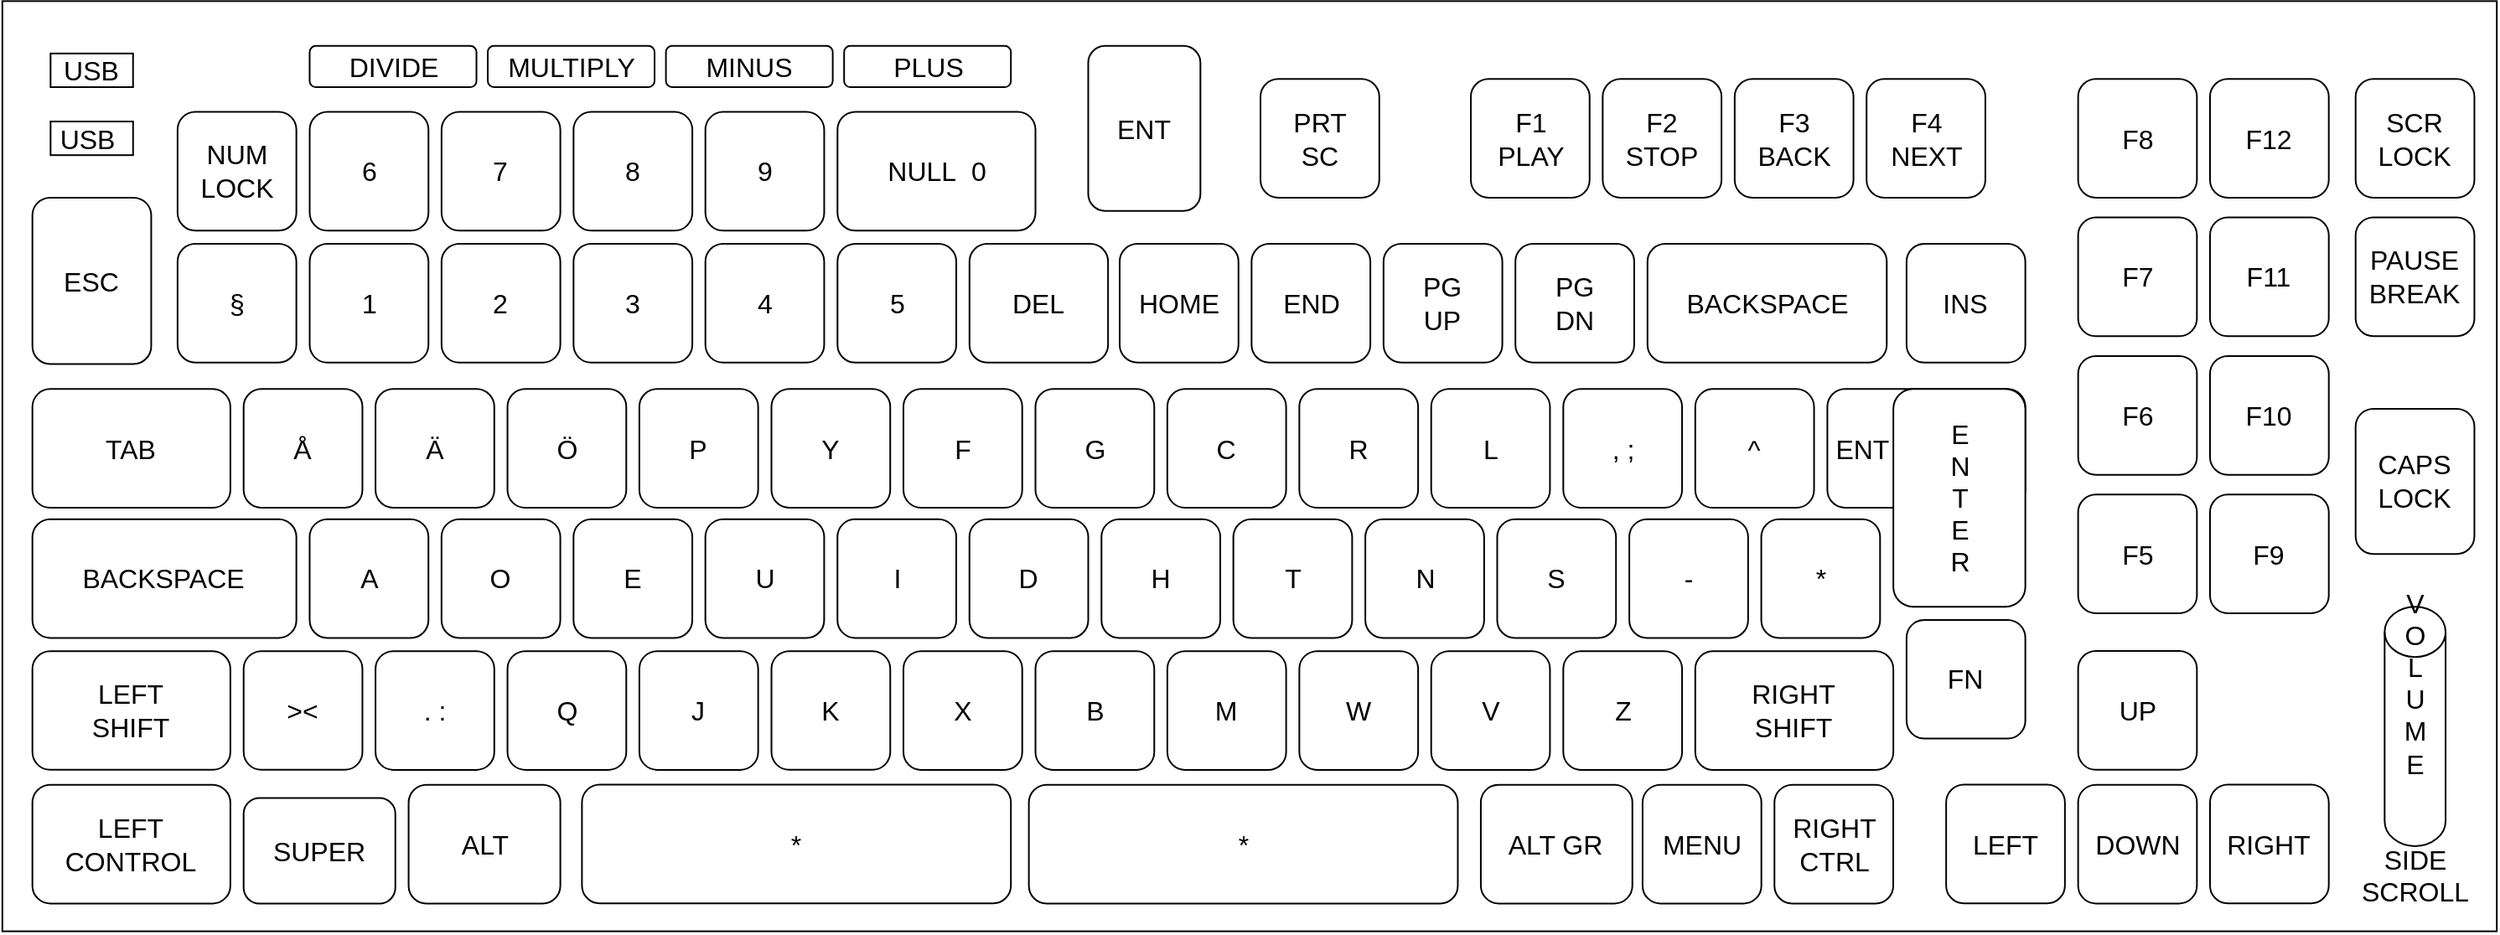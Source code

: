 <mxfile version="21.0.8" type="github">
  <diagram name="Page-1" id="JS-cLpcxclalIU3ONohO">
    <mxGraphModel dx="770" dy="437" grid="1" gridSize="3.937" guides="1" tooltips="1" connect="1" arrows="1" fold="1" page="1" pageScale="1" pageWidth="3300" pageHeight="2339" math="0" shadow="0">
      <root>
        <mxCell id="0" />
        <mxCell id="1" parent="0" />
        <mxCell id="Pk6OdRl_OsFUWsNNm7xF-214" value="" style="rounded=0;whiteSpace=wrap;html=1;fontSize=16;" vertex="1" parent="1">
          <mxGeometry x="224.41" y="145.67" width="1488.19" height="555.12" as="geometry" />
        </mxCell>
        <mxCell id="Pk6OdRl_OsFUWsNNm7xF-215" value="9" style="rounded=1;whiteSpace=wrap;html=1;fontSize=16;" vertex="1" parent="1">
          <mxGeometry x="643.847" y="211.807" width="70.87" height="70.87" as="geometry" />
        </mxCell>
        <mxCell id="Pk6OdRl_OsFUWsNNm7xF-216" value="8" style="rounded=1;whiteSpace=wrap;html=1;fontSize=16;" vertex="1" parent="1">
          <mxGeometry x="565.174" y="211.804" width="70.87" height="70.87" as="geometry" />
        </mxCell>
        <mxCell id="Pk6OdRl_OsFUWsNNm7xF-217" value="7" style="rounded=1;whiteSpace=wrap;html=1;fontSize=16;" vertex="1" parent="1">
          <mxGeometry x="486.431" y="211.801" width="70.87" height="70.87" as="geometry" />
        </mxCell>
        <mxCell id="Pk6OdRl_OsFUWsNNm7xF-218" value="6" style="rounded=1;whiteSpace=wrap;html=1;fontSize=16;" vertex="1" parent="1">
          <mxGeometry x="407.758" y="211.798" width="70.87" height="70.87" as="geometry" />
        </mxCell>
        <mxCell id="Pk6OdRl_OsFUWsNNm7xF-219" value="4" style="rounded=1;whiteSpace=wrap;html=1;fontSize=16;" vertex="1" parent="1">
          <mxGeometry x="643.844" y="290.544" width="70.87" height="70.87" as="geometry" />
        </mxCell>
        <mxCell id="Pk6OdRl_OsFUWsNNm7xF-220" value="3" style="rounded=1;whiteSpace=wrap;html=1;fontSize=16;" vertex="1" parent="1">
          <mxGeometry x="565.171" y="290.541" width="70.87" height="70.87" as="geometry" />
        </mxCell>
        <mxCell id="Pk6OdRl_OsFUWsNNm7xF-221" value="2" style="rounded=1;whiteSpace=wrap;html=1;fontSize=16;" vertex="1" parent="1">
          <mxGeometry x="486.428" y="290.538" width="70.87" height="70.87" as="geometry" />
        </mxCell>
        <mxCell id="Pk6OdRl_OsFUWsNNm7xF-222" value="1" style="rounded=1;whiteSpace=wrap;html=1;fontSize=16;" vertex="1" parent="1">
          <mxGeometry x="407.755" y="290.535" width="70.87" height="70.87" as="geometry" />
        </mxCell>
        <mxCell id="Pk6OdRl_OsFUWsNNm7xF-223" value="5" style="rounded=1;whiteSpace=wrap;html=1;fontSize=16;" vertex="1" parent="1">
          <mxGeometry x="722.652" y="290.532" width="70.87" height="70.87" as="geometry" />
        </mxCell>
        <mxCell id="Pk6OdRl_OsFUWsNNm7xF-224" value="NULL&amp;nbsp; 0" style="rounded=1;whiteSpace=wrap;html=1;fontSize=16;" vertex="1" parent="1">
          <mxGeometry x="722.65" y="211.79" width="118.11" height="70.86" as="geometry" />
        </mxCell>
        <mxCell id="Pk6OdRl_OsFUWsNNm7xF-225" value="DEL" style="rounded=1;whiteSpace=wrap;html=1;fontSize=16;" vertex="1" parent="1">
          <mxGeometry x="801.4" y="290.51" width="82.67" height="70.87" as="geometry" />
        </mxCell>
        <mxCell id="Pk6OdRl_OsFUWsNNm7xF-226" value="P" style="rounded=1;whiteSpace=wrap;html=1;fontSize=16;" vertex="1" parent="1">
          <mxGeometry x="604.441" y="377.161" width="70.87" height="70.87" as="geometry" />
        </mxCell>
        <mxCell id="Pk6OdRl_OsFUWsNNm7xF-227" value="Ö" style="rounded=1;whiteSpace=wrap;html=1;fontSize=16;" vertex="1" parent="1">
          <mxGeometry x="525.768" y="377.158" width="70.87" height="70.87" as="geometry" />
        </mxCell>
        <mxCell id="Pk6OdRl_OsFUWsNNm7xF-228" value="Ä" style="rounded=1;whiteSpace=wrap;html=1;fontSize=16;" vertex="1" parent="1">
          <mxGeometry x="447.025" y="377.155" width="70.87" height="70.87" as="geometry" />
        </mxCell>
        <mxCell id="Pk6OdRl_OsFUWsNNm7xF-229" value="Å" style="rounded=1;whiteSpace=wrap;html=1;fontSize=16;" vertex="1" parent="1">
          <mxGeometry x="368.352" y="377.152" width="70.87" height="70.87" as="geometry" />
        </mxCell>
        <mxCell id="Pk6OdRl_OsFUWsNNm7xF-230" value="Y" style="rounded=1;whiteSpace=wrap;html=1;fontSize=16;" vertex="1" parent="1">
          <mxGeometry x="683.249" y="377.149" width="70.87" height="70.87" as="geometry" />
        </mxCell>
        <mxCell id="Pk6OdRl_OsFUWsNNm7xF-231" value="F" style="rounded=1;whiteSpace=wrap;html=1;fontSize=16;" vertex="1" parent="1">
          <mxGeometry x="761.986" y="377.166" width="70.87" height="70.87" as="geometry" />
        </mxCell>
        <mxCell id="Pk6OdRl_OsFUWsNNm7xF-232" value="L" style="rounded=1;whiteSpace=wrap;html=1;fontSize=16;" vertex="1" parent="1">
          <mxGeometry x="1076.848" y="377.178" width="70.87" height="70.87" as="geometry" />
        </mxCell>
        <mxCell id="Pk6OdRl_OsFUWsNNm7xF-233" value="R" style="rounded=1;whiteSpace=wrap;html=1;fontSize=16;" vertex="1" parent="1">
          <mxGeometry x="998.175" y="377.175" width="70.87" height="70.87" as="geometry" />
        </mxCell>
        <mxCell id="Pk6OdRl_OsFUWsNNm7xF-234" value="C" style="rounded=1;whiteSpace=wrap;html=1;fontSize=16;" vertex="1" parent="1">
          <mxGeometry x="919.432" y="377.172" width="70.87" height="70.87" as="geometry" />
        </mxCell>
        <mxCell id="Pk6OdRl_OsFUWsNNm7xF-235" value="G" style="rounded=1;whiteSpace=wrap;html=1;fontSize=16;" vertex="1" parent="1">
          <mxGeometry x="840.759" y="377.169" width="70.87" height="70.87" as="geometry" />
        </mxCell>
        <mxCell id="Pk6OdRl_OsFUWsNNm7xF-236" value=", ;" style="rounded=1;whiteSpace=wrap;html=1;fontSize=16;" vertex="1" parent="1">
          <mxGeometry x="1155.656" y="377.166" width="70.87" height="70.87" as="geometry" />
        </mxCell>
        <mxCell id="Pk6OdRl_OsFUWsNNm7xF-237" value="^" style="rounded=1;whiteSpace=wrap;html=1;fontSize=16;" vertex="1" parent="1">
          <mxGeometry x="1234.393" y="377.183" width="70.87" height="70.87" as="geometry" />
        </mxCell>
        <mxCell id="Pk6OdRl_OsFUWsNNm7xF-238" value="PG&lt;br&gt;DN" style="rounded=1;whiteSpace=wrap;html=1;fontSize=16;" vertex="1" parent="1">
          <mxGeometry x="1127.095" y="290.525" width="70.87" height="70.87" as="geometry" />
        </mxCell>
        <mxCell id="Pk6OdRl_OsFUWsNNm7xF-239" value="PG&lt;br&gt;UP" style="rounded=1;whiteSpace=wrap;html=1;fontSize=16;" vertex="1" parent="1">
          <mxGeometry x="1048.422" y="290.522" width="70.87" height="70.87" as="geometry" />
        </mxCell>
        <mxCell id="Pk6OdRl_OsFUWsNNm7xF-240" value="END" style="rounded=1;whiteSpace=wrap;html=1;fontSize=16;" vertex="1" parent="1">
          <mxGeometry x="969.679" y="290.519" width="70.87" height="70.87" as="geometry" />
        </mxCell>
        <mxCell id="Pk6OdRl_OsFUWsNNm7xF-241" value="HOME" style="rounded=1;whiteSpace=wrap;html=1;fontSize=16;" vertex="1" parent="1">
          <mxGeometry x="891.006" y="290.516" width="70.87" height="70.87" as="geometry" />
        </mxCell>
        <mxCell id="Pk6OdRl_OsFUWsNNm7xF-242" value="BACKSPACE" style="rounded=1;whiteSpace=wrap;html=1;fontSize=16;" vertex="1" parent="1">
          <mxGeometry x="1205.9" y="290.51" width="142.74" height="70.87" as="geometry" />
        </mxCell>
        <mxCell id="Pk6OdRl_OsFUWsNNm7xF-243" value="INS" style="rounded=1;whiteSpace=wrap;html=1;fontSize=16;" vertex="1" parent="1">
          <mxGeometry x="1360.46" y="290.54" width="70.86" height="70.87" as="geometry" />
        </mxCell>
        <mxCell id="Pk6OdRl_OsFUWsNNm7xF-244" value="TAB" style="rounded=1;whiteSpace=wrap;html=1;fontSize=16;" vertex="1" parent="1">
          <mxGeometry x="242.34" y="377.18" width="118.11" height="70.87" as="geometry" />
        </mxCell>
        <mxCell id="Pk6OdRl_OsFUWsNNm7xF-245" value="DIVIDE" style="rounded=1;whiteSpace=wrap;html=1;fontSize=16;" vertex="1" parent="1">
          <mxGeometry x="407.74" y="172.43" width="99.52" height="24.57" as="geometry" />
        </mxCell>
        <mxCell id="Pk6OdRl_OsFUWsNNm7xF-246" value="ENT" style="rounded=1;whiteSpace=wrap;html=1;fontSize=16;" vertex="1" parent="1">
          <mxGeometry x="872.24" y="172.42" width="66.93" height="98.42" as="geometry" />
        </mxCell>
        <mxCell id="Pk6OdRl_OsFUWsNNm7xF-247" value="U" style="rounded=1;whiteSpace=wrap;html=1;fontSize=16;" vertex="1" parent="1">
          <mxGeometry x="643.828" y="454.838" width="70.87" height="70.87" as="geometry" />
        </mxCell>
        <mxCell id="Pk6OdRl_OsFUWsNNm7xF-248" value="E" style="rounded=1;whiteSpace=wrap;html=1;fontSize=16;" vertex="1" parent="1">
          <mxGeometry x="565.155" y="454.835" width="70.87" height="70.87" as="geometry" />
        </mxCell>
        <mxCell id="Pk6OdRl_OsFUWsNNm7xF-249" value="O" style="rounded=1;whiteSpace=wrap;html=1;fontSize=16;" vertex="1" parent="1">
          <mxGeometry x="486.412" y="454.832" width="70.87" height="70.87" as="geometry" />
        </mxCell>
        <mxCell id="Pk6OdRl_OsFUWsNNm7xF-250" value="A" style="rounded=1;whiteSpace=wrap;html=1;fontSize=16;" vertex="1" parent="1">
          <mxGeometry x="407.739" y="454.829" width="70.87" height="70.87" as="geometry" />
        </mxCell>
        <mxCell id="Pk6OdRl_OsFUWsNNm7xF-251" value="I" style="rounded=1;whiteSpace=wrap;html=1;fontSize=16;" vertex="1" parent="1">
          <mxGeometry x="722.636" y="454.826" width="70.87" height="70.87" as="geometry" />
        </mxCell>
        <mxCell id="Pk6OdRl_OsFUWsNNm7xF-252" value="D" style="rounded=1;whiteSpace=wrap;html=1;fontSize=16;" vertex="1" parent="1">
          <mxGeometry x="801.373" y="454.843" width="70.87" height="70.87" as="geometry" />
        </mxCell>
        <mxCell id="Pk6OdRl_OsFUWsNNm7xF-253" value="S" style="rounded=1;whiteSpace=wrap;html=1;fontSize=16;" vertex="1" parent="1">
          <mxGeometry x="1116.235" y="454.855" width="70.87" height="70.87" as="geometry" />
        </mxCell>
        <mxCell id="Pk6OdRl_OsFUWsNNm7xF-254" value="N" style="rounded=1;whiteSpace=wrap;html=1;fontSize=16;" vertex="1" parent="1">
          <mxGeometry x="1037.562" y="454.852" width="70.87" height="70.87" as="geometry" />
        </mxCell>
        <mxCell id="Pk6OdRl_OsFUWsNNm7xF-255" value="T" style="rounded=1;whiteSpace=wrap;html=1;fontSize=16;" vertex="1" parent="1">
          <mxGeometry x="958.819" y="454.849" width="70.87" height="70.87" as="geometry" />
        </mxCell>
        <mxCell id="Pk6OdRl_OsFUWsNNm7xF-256" value="H" style="rounded=1;whiteSpace=wrap;html=1;fontSize=16;" vertex="1" parent="1">
          <mxGeometry x="880.146" y="454.846" width="70.87" height="70.87" as="geometry" />
        </mxCell>
        <mxCell id="Pk6OdRl_OsFUWsNNm7xF-257" value="-" style="rounded=1;whiteSpace=wrap;html=1;fontSize=16;" vertex="1" parent="1">
          <mxGeometry x="1195.043" y="454.843" width="70.87" height="70.87" as="geometry" />
        </mxCell>
        <mxCell id="Pk6OdRl_OsFUWsNNm7xF-258" value="*" style="rounded=1;whiteSpace=wrap;html=1;fontSize=16;" vertex="1" parent="1">
          <mxGeometry x="1273.78" y="454.86" width="70.87" height="70.87" as="geometry" />
        </mxCell>
        <mxCell id="Pk6OdRl_OsFUWsNNm7xF-259" value="BACKSPACE" style="rounded=1;whiteSpace=wrap;html=1;fontSize=16;" vertex="1" parent="1">
          <mxGeometry x="242.34" y="454.86" width="157.48" height="70.83" as="geometry" />
        </mxCell>
        <mxCell id="Pk6OdRl_OsFUWsNNm7xF-260" value="J" style="rounded=1;whiteSpace=wrap;html=1;fontSize=16;" vertex="1" parent="1">
          <mxGeometry x="604.445" y="533.575" width="70.87" height="70.87" as="geometry" />
        </mxCell>
        <mxCell id="Pk6OdRl_OsFUWsNNm7xF-261" value="Q" style="rounded=1;whiteSpace=wrap;html=1;fontSize=16;" vertex="1" parent="1">
          <mxGeometry x="525.772" y="533.572" width="70.87" height="70.87" as="geometry" />
        </mxCell>
        <mxCell id="Pk6OdRl_OsFUWsNNm7xF-262" value=". :" style="rounded=1;whiteSpace=wrap;html=1;fontSize=16;" vertex="1" parent="1">
          <mxGeometry x="447.029" y="533.569" width="70.87" height="70.87" as="geometry" />
        </mxCell>
        <mxCell id="Pk6OdRl_OsFUWsNNm7xF-263" value="&amp;gt;&amp;lt;" style="rounded=1;whiteSpace=wrap;html=1;fontSize=16;" vertex="1" parent="1">
          <mxGeometry x="368.356" y="533.566" width="70.87" height="70.87" as="geometry" />
        </mxCell>
        <mxCell id="Pk6OdRl_OsFUWsNNm7xF-264" value="K" style="rounded=1;whiteSpace=wrap;html=1;fontSize=16;" vertex="1" parent="1">
          <mxGeometry x="683.253" y="533.563" width="70.87" height="70.87" as="geometry" />
        </mxCell>
        <mxCell id="Pk6OdRl_OsFUWsNNm7xF-265" value="X" style="rounded=1;whiteSpace=wrap;html=1;fontSize=16;" vertex="1" parent="1">
          <mxGeometry x="761.99" y="533.58" width="70.87" height="70.87" as="geometry" />
        </mxCell>
        <mxCell id="Pk6OdRl_OsFUWsNNm7xF-266" value="V" style="rounded=1;whiteSpace=wrap;html=1;fontSize=16;" vertex="1" parent="1">
          <mxGeometry x="1076.852" y="533.592" width="70.87" height="70.87" as="geometry" />
        </mxCell>
        <mxCell id="Pk6OdRl_OsFUWsNNm7xF-267" value="W" style="rounded=1;whiteSpace=wrap;html=1;fontSize=16;" vertex="1" parent="1">
          <mxGeometry x="998.179" y="533.589" width="70.87" height="70.87" as="geometry" />
        </mxCell>
        <mxCell id="Pk6OdRl_OsFUWsNNm7xF-268" value="M" style="rounded=1;whiteSpace=wrap;html=1;fontSize=16;" vertex="1" parent="1">
          <mxGeometry x="919.436" y="533.586" width="70.87" height="70.87" as="geometry" />
        </mxCell>
        <mxCell id="Pk6OdRl_OsFUWsNNm7xF-269" value="B" style="rounded=1;whiteSpace=wrap;html=1;fontSize=16;" vertex="1" parent="1">
          <mxGeometry x="840.763" y="533.583" width="70.87" height="70.87" as="geometry" />
        </mxCell>
        <mxCell id="Pk6OdRl_OsFUWsNNm7xF-270" value="Z" style="rounded=1;whiteSpace=wrap;html=1;fontSize=16;" vertex="1" parent="1">
          <mxGeometry x="1155.66" y="533.58" width="70.87" height="70.87" as="geometry" />
        </mxCell>
        <mxCell id="Pk6OdRl_OsFUWsNNm7xF-271" value="RIGHT&lt;br&gt;SHIFT" style="rounded=1;whiteSpace=wrap;html=1;fontSize=16;" vertex="1" parent="1">
          <mxGeometry x="1234.4" y="533.6" width="118.17" height="70.87" as="geometry" />
        </mxCell>
        <mxCell id="Pk6OdRl_OsFUWsNNm7xF-272" value="LEFT&lt;br&gt;SHIFT" style="rounded=1;whiteSpace=wrap;html=1;fontSize=16;" vertex="1" parent="1">
          <mxGeometry x="242.34" y="533.6" width="118.1" height="70.83" as="geometry" />
        </mxCell>
        <mxCell id="Pk6OdRl_OsFUWsNNm7xF-273" value="MULTIPLY" style="rounded=1;whiteSpace=wrap;html=1;fontSize=16;" vertex="1" parent="1">
          <mxGeometry x="513.997" y="172.427" width="99.52" height="24.57" as="geometry" />
        </mxCell>
        <mxCell id="Pk6OdRl_OsFUWsNNm7xF-274" value="MINUS" style="rounded=1;whiteSpace=wrap;html=1;fontSize=16;" vertex="1" parent="1">
          <mxGeometry x="620.294" y="172.424" width="99.52" height="24.57" as="geometry" />
        </mxCell>
        <mxCell id="Pk6OdRl_OsFUWsNNm7xF-275" value="PLUS" style="rounded=1;whiteSpace=wrap;html=1;fontSize=16;" vertex="1" parent="1">
          <mxGeometry x="726.591" y="172.431" width="99.52" height="24.57" as="geometry" />
        </mxCell>
        <mxCell id="Pk6OdRl_OsFUWsNNm7xF-276" value="ENT&amp;nbsp; &amp;nbsp; &amp;nbsp; &amp;nbsp; &amp;nbsp; &amp;nbsp; &amp;nbsp; &amp;nbsp; &amp;nbsp;" style="rounded=1;whiteSpace=wrap;html=1;fontSize=16;" vertex="1" parent="1">
          <mxGeometry x="1313.2" y="377.15" width="118.12" height="70.87" as="geometry" />
        </mxCell>
        <mxCell id="Pk6OdRl_OsFUWsNNm7xF-277" value="E&lt;br&gt;N&lt;br&gt;T&lt;br&gt;E&lt;br&gt;R" style="rounded=1;whiteSpace=wrap;html=1;fontSize=16;" vertex="1" parent="1">
          <mxGeometry x="1352.57" y="377.15" width="78.75" height="129.92" as="geometry" />
        </mxCell>
        <mxCell id="Pk6OdRl_OsFUWsNNm7xF-278" value="LEFT&lt;br&gt;CONTROL" style="rounded=1;whiteSpace=wrap;html=1;fontSize=16;" vertex="1" parent="1">
          <mxGeometry x="242.337" y="613.367" width="118.1" height="70.83" as="geometry" />
        </mxCell>
        <mxCell id="Pk6OdRl_OsFUWsNNm7xF-279" value="SUPER" style="rounded=1;whiteSpace=wrap;html=1;fontSize=16;" vertex="1" parent="1">
          <mxGeometry x="368.35" y="621.24" width="90.52" height="62.99" as="geometry" />
        </mxCell>
        <mxCell id="Pk6OdRl_OsFUWsNNm7xF-280" value="ALT" style="rounded=1;whiteSpace=wrap;html=1;fontSize=16;" vertex="1" parent="1">
          <mxGeometry x="466.78" y="613.37" width="90.52" height="70.83" as="geometry" />
        </mxCell>
        <mxCell id="Pk6OdRl_OsFUWsNNm7xF-281" value="PRT&lt;br&gt;SC" style="rounded=1;whiteSpace=wrap;html=1;fontSize=16;" vertex="1" parent="1">
          <mxGeometry x="975.016" y="192.116" width="70.87" height="70.87" as="geometry" />
        </mxCell>
        <mxCell id="Pk6OdRl_OsFUWsNNm7xF-282" value="F4&lt;br&gt;NEXT" style="rounded=1;whiteSpace=wrap;html=1;fontSize=16;" vertex="1" parent="1">
          <mxGeometry x="1336.591" y="192.121" width="70.87" height="70.87" as="geometry" />
        </mxCell>
        <mxCell id="Pk6OdRl_OsFUWsNNm7xF-283" value="F3&lt;br&gt;BACK" style="rounded=1;whiteSpace=wrap;html=1;fontSize=16;" vertex="1" parent="1">
          <mxGeometry x="1257.918" y="192.118" width="70.87" height="70.87" as="geometry" />
        </mxCell>
        <mxCell id="Pk6OdRl_OsFUWsNNm7xF-284" value="F2&lt;br&gt;STOP" style="rounded=1;whiteSpace=wrap;html=1;fontSize=16;" vertex="1" parent="1">
          <mxGeometry x="1179.175" y="192.115" width="70.87" height="70.87" as="geometry" />
        </mxCell>
        <mxCell id="Pk6OdRl_OsFUWsNNm7xF-285" value="F1&lt;br&gt;PLAY" style="rounded=1;whiteSpace=wrap;html=1;fontSize=16;" vertex="1" parent="1">
          <mxGeometry x="1100.502" y="192.112" width="70.87" height="70.87" as="geometry" />
        </mxCell>
        <mxCell id="Pk6OdRl_OsFUWsNNm7xF-286" value="F12" style="rounded=1;whiteSpace=wrap;html=1;fontSize=16;" vertex="1" parent="1">
          <mxGeometry x="1541.482" y="192.102" width="70.87" height="70.87" as="geometry" />
        </mxCell>
        <mxCell id="Pk6OdRl_OsFUWsNNm7xF-287" value="F8" style="rounded=1;whiteSpace=wrap;html=1;fontSize=16;" vertex="1" parent="1">
          <mxGeometry x="1462.809" y="192.099" width="70.87" height="70.87" as="geometry" />
        </mxCell>
        <mxCell id="Pk6OdRl_OsFUWsNNm7xF-288" value="F11" style="rounded=1;whiteSpace=wrap;html=1;fontSize=16;" vertex="1" parent="1">
          <mxGeometry x="1541.479" y="274.789" width="70.87" height="70.87" as="geometry" />
        </mxCell>
        <mxCell id="Pk6OdRl_OsFUWsNNm7xF-289" value="F7" style="rounded=1;whiteSpace=wrap;html=1;fontSize=16;" vertex="1" parent="1">
          <mxGeometry x="1462.806" y="274.786" width="70.87" height="70.87" as="geometry" />
        </mxCell>
        <mxCell id="Pk6OdRl_OsFUWsNNm7xF-290" value="F10" style="rounded=1;whiteSpace=wrap;html=1;fontSize=16;" vertex="1" parent="1">
          <mxGeometry x="1541.488" y="357.468" width="70.87" height="70.87" as="geometry" />
        </mxCell>
        <mxCell id="Pk6OdRl_OsFUWsNNm7xF-291" value="F6" style="rounded=1;whiteSpace=wrap;html=1;fontSize=16;" vertex="1" parent="1">
          <mxGeometry x="1462.815" y="357.465" width="70.87" height="70.87" as="geometry" />
        </mxCell>
        <mxCell id="Pk6OdRl_OsFUWsNNm7xF-292" value="F9" style="rounded=1;whiteSpace=wrap;html=1;fontSize=16;" vertex="1" parent="1">
          <mxGeometry x="1541.485" y="440.155" width="70.87" height="70.87" as="geometry" />
        </mxCell>
        <mxCell id="Pk6OdRl_OsFUWsNNm7xF-293" value="F5" style="rounded=1;whiteSpace=wrap;html=1;fontSize=16;" vertex="1" parent="1">
          <mxGeometry x="1462.812" y="440.152" width="70.87" height="70.87" as="geometry" />
        </mxCell>
        <mxCell id="Pk6OdRl_OsFUWsNNm7xF-294" value="*" style="rounded=1;whiteSpace=wrap;html=1;fontSize=16;" vertex="1" parent="1">
          <mxGeometry x="570.2" y="613.26" width="255.91" height="70.87" as="geometry" />
        </mxCell>
        <mxCell id="Pk6OdRl_OsFUWsNNm7xF-295" value="RIGHT&lt;br&gt;CTRL" style="rounded=1;whiteSpace=wrap;html=1;fontSize=16;" vertex="1" parent="1">
          <mxGeometry x="1281.639" y="613.329" width="70.87" height="70.87" as="geometry" />
        </mxCell>
        <mxCell id="Pk6OdRl_OsFUWsNNm7xF-296" value="MENU" style="rounded=1;whiteSpace=wrap;html=1;fontSize=16;" vertex="1" parent="1">
          <mxGeometry x="1202.966" y="613.326" width="70.87" height="70.87" as="geometry" />
        </mxCell>
        <mxCell id="Pk6OdRl_OsFUWsNNm7xF-297" value="ALT GR" style="rounded=1;whiteSpace=wrap;html=1;fontSize=16;" vertex="1" parent="1">
          <mxGeometry x="1106.46" y="613.32" width="90.42" height="70.87" as="geometry" />
        </mxCell>
        <mxCell id="Pk6OdRl_OsFUWsNNm7xF-298" value="FN" style="rounded=1;whiteSpace=wrap;html=1;fontSize=16;" vertex="1" parent="1">
          <mxGeometry x="1360.46" y="514.94" width="70.86" height="70.87" as="geometry" />
        </mxCell>
        <mxCell id="Pk6OdRl_OsFUWsNNm7xF-299" value="NUM&lt;br&gt;LOCK" style="rounded=1;whiteSpace=wrap;html=1;fontSize=16;" vertex="1" parent="1">
          <mxGeometry x="328.945" y="211.775" width="70.87" height="70.87" as="geometry" />
        </mxCell>
        <mxCell id="Pk6OdRl_OsFUWsNNm7xF-300" value="§" style="rounded=1;whiteSpace=wrap;html=1;fontSize=16;" vertex="1" parent="1">
          <mxGeometry x="328.942" y="290.512" width="70.87" height="70.87" as="geometry" />
        </mxCell>
        <mxCell id="Pk6OdRl_OsFUWsNNm7xF-301" value="ESC" style="rounded=1;whiteSpace=wrap;html=1;fontSize=16;" vertex="1" parent="1">
          <mxGeometry x="242.34" y="262.97" width="70.87" height="99.24" as="geometry" />
        </mxCell>
        <mxCell id="Pk6OdRl_OsFUWsNNm7xF-302" value="DOWN" style="rounded=1;whiteSpace=wrap;html=1;fontSize=16;" vertex="1" parent="1">
          <mxGeometry x="1462.809" y="613.319" width="70.87" height="70.87" as="geometry" />
        </mxCell>
        <mxCell id="Pk6OdRl_OsFUWsNNm7xF-303" value="UP" style="rounded=1;whiteSpace=wrap;html=1;fontSize=16;" vertex="1" parent="1">
          <mxGeometry x="1462.806" y="533.546" width="70.87" height="70.87" as="geometry" />
        </mxCell>
        <mxCell id="Pk6OdRl_OsFUWsNNm7xF-304" value="RIGHT" style="rounded=1;whiteSpace=wrap;html=1;fontSize=16;" vertex="1" parent="1">
          <mxGeometry x="1541.483" y="613.263" width="70.87" height="70.87" as="geometry" />
        </mxCell>
        <mxCell id="Pk6OdRl_OsFUWsNNm7xF-305" value="LEFT" style="rounded=1;whiteSpace=wrap;html=1;fontSize=16;" vertex="1" parent="1">
          <mxGeometry x="1384.07" y="613.26" width="70.87" height="70.87" as="geometry" />
        </mxCell>
        <mxCell id="Pk6OdRl_OsFUWsNNm7xF-306" value="SCR&lt;br&gt;LOCK" style="rounded=1;whiteSpace=wrap;html=1;fontSize=16;" vertex="1" parent="1">
          <mxGeometry x="1628.359" y="192.119" width="70.87" height="70.87" as="geometry" />
        </mxCell>
        <mxCell id="Pk6OdRl_OsFUWsNNm7xF-307" value="CAPS&lt;br&gt;LOCK" style="rounded=1;whiteSpace=wrap;html=1;fontSize=16;" vertex="1" parent="1">
          <mxGeometry x="1628.36" y="388.96" width="70.87" height="86.62" as="geometry" />
        </mxCell>
        <mxCell id="Pk6OdRl_OsFUWsNNm7xF-308" value="PAUSE&lt;br&gt;BREAK" style="rounded=1;whiteSpace=wrap;html=1;fontSize=16;" vertex="1" parent="1">
          <mxGeometry x="1628.362" y="274.782" width="70.87" height="70.87" as="geometry" />
        </mxCell>
        <mxCell id="Pk6OdRl_OsFUWsNNm7xF-309" value="USB" style="rounded=0;whiteSpace=wrap;html=1;fontSize=16;" vertex="1" parent="1">
          <mxGeometry x="253.167" y="176.927" width="49.212" height="20.079" as="geometry" />
        </mxCell>
        <mxCell id="Pk6OdRl_OsFUWsNNm7xF-310" value="USB&amp;nbsp;" style="rounded=0;whiteSpace=wrap;html=1;fontSize=16;" vertex="1" parent="1">
          <mxGeometry x="253.174" y="217.514" width="49.212" height="20.079" as="geometry" />
        </mxCell>
        <mxCell id="Pk6OdRl_OsFUWsNNm7xF-312" value="*" style="rounded=1;whiteSpace=wrap;html=1;fontSize=16;" vertex="1" parent="1">
          <mxGeometry x="836.827" y="613.367" width="255.91" height="70.87" as="geometry" />
        </mxCell>
        <mxCell id="Pk6OdRl_OsFUWsNNm7xF-313" value="&lt;div style=&quot;&quot;&gt;&lt;span style=&quot;background-color: initial;&quot;&gt;V&lt;br&gt;O&lt;br&gt;L&lt;/span&gt;&lt;/div&gt;&lt;div style=&quot;&quot;&gt;&lt;span style=&quot;background-color: initial;&quot;&gt;U&lt;/span&gt;&lt;/div&gt;&lt;div style=&quot;&quot;&gt;&lt;span style=&quot;background-color: initial;&quot;&gt;M&lt;/span&gt;&lt;/div&gt;&lt;div style=&quot;&quot;&gt;&lt;span style=&quot;background-color: initial;&quot;&gt;E&lt;br&gt;&lt;br&gt;&lt;br&gt;SIDE&lt;/span&gt;&lt;/div&gt;&lt;div style=&quot;&quot;&gt;&lt;span style=&quot;background-color: initial;&quot;&gt;SCROLL&lt;/span&gt;&lt;/div&gt;" style="shape=cylinder3;whiteSpace=wrap;html=1;boundedLbl=1;backgroundOutline=1;size=15;fontSize=16;rotation=0;align=center;" vertex="1" parent="1">
          <mxGeometry x="1645.67" y="507.07" width="36.37" height="142.87" as="geometry" />
        </mxCell>
      </root>
    </mxGraphModel>
  </diagram>
</mxfile>
